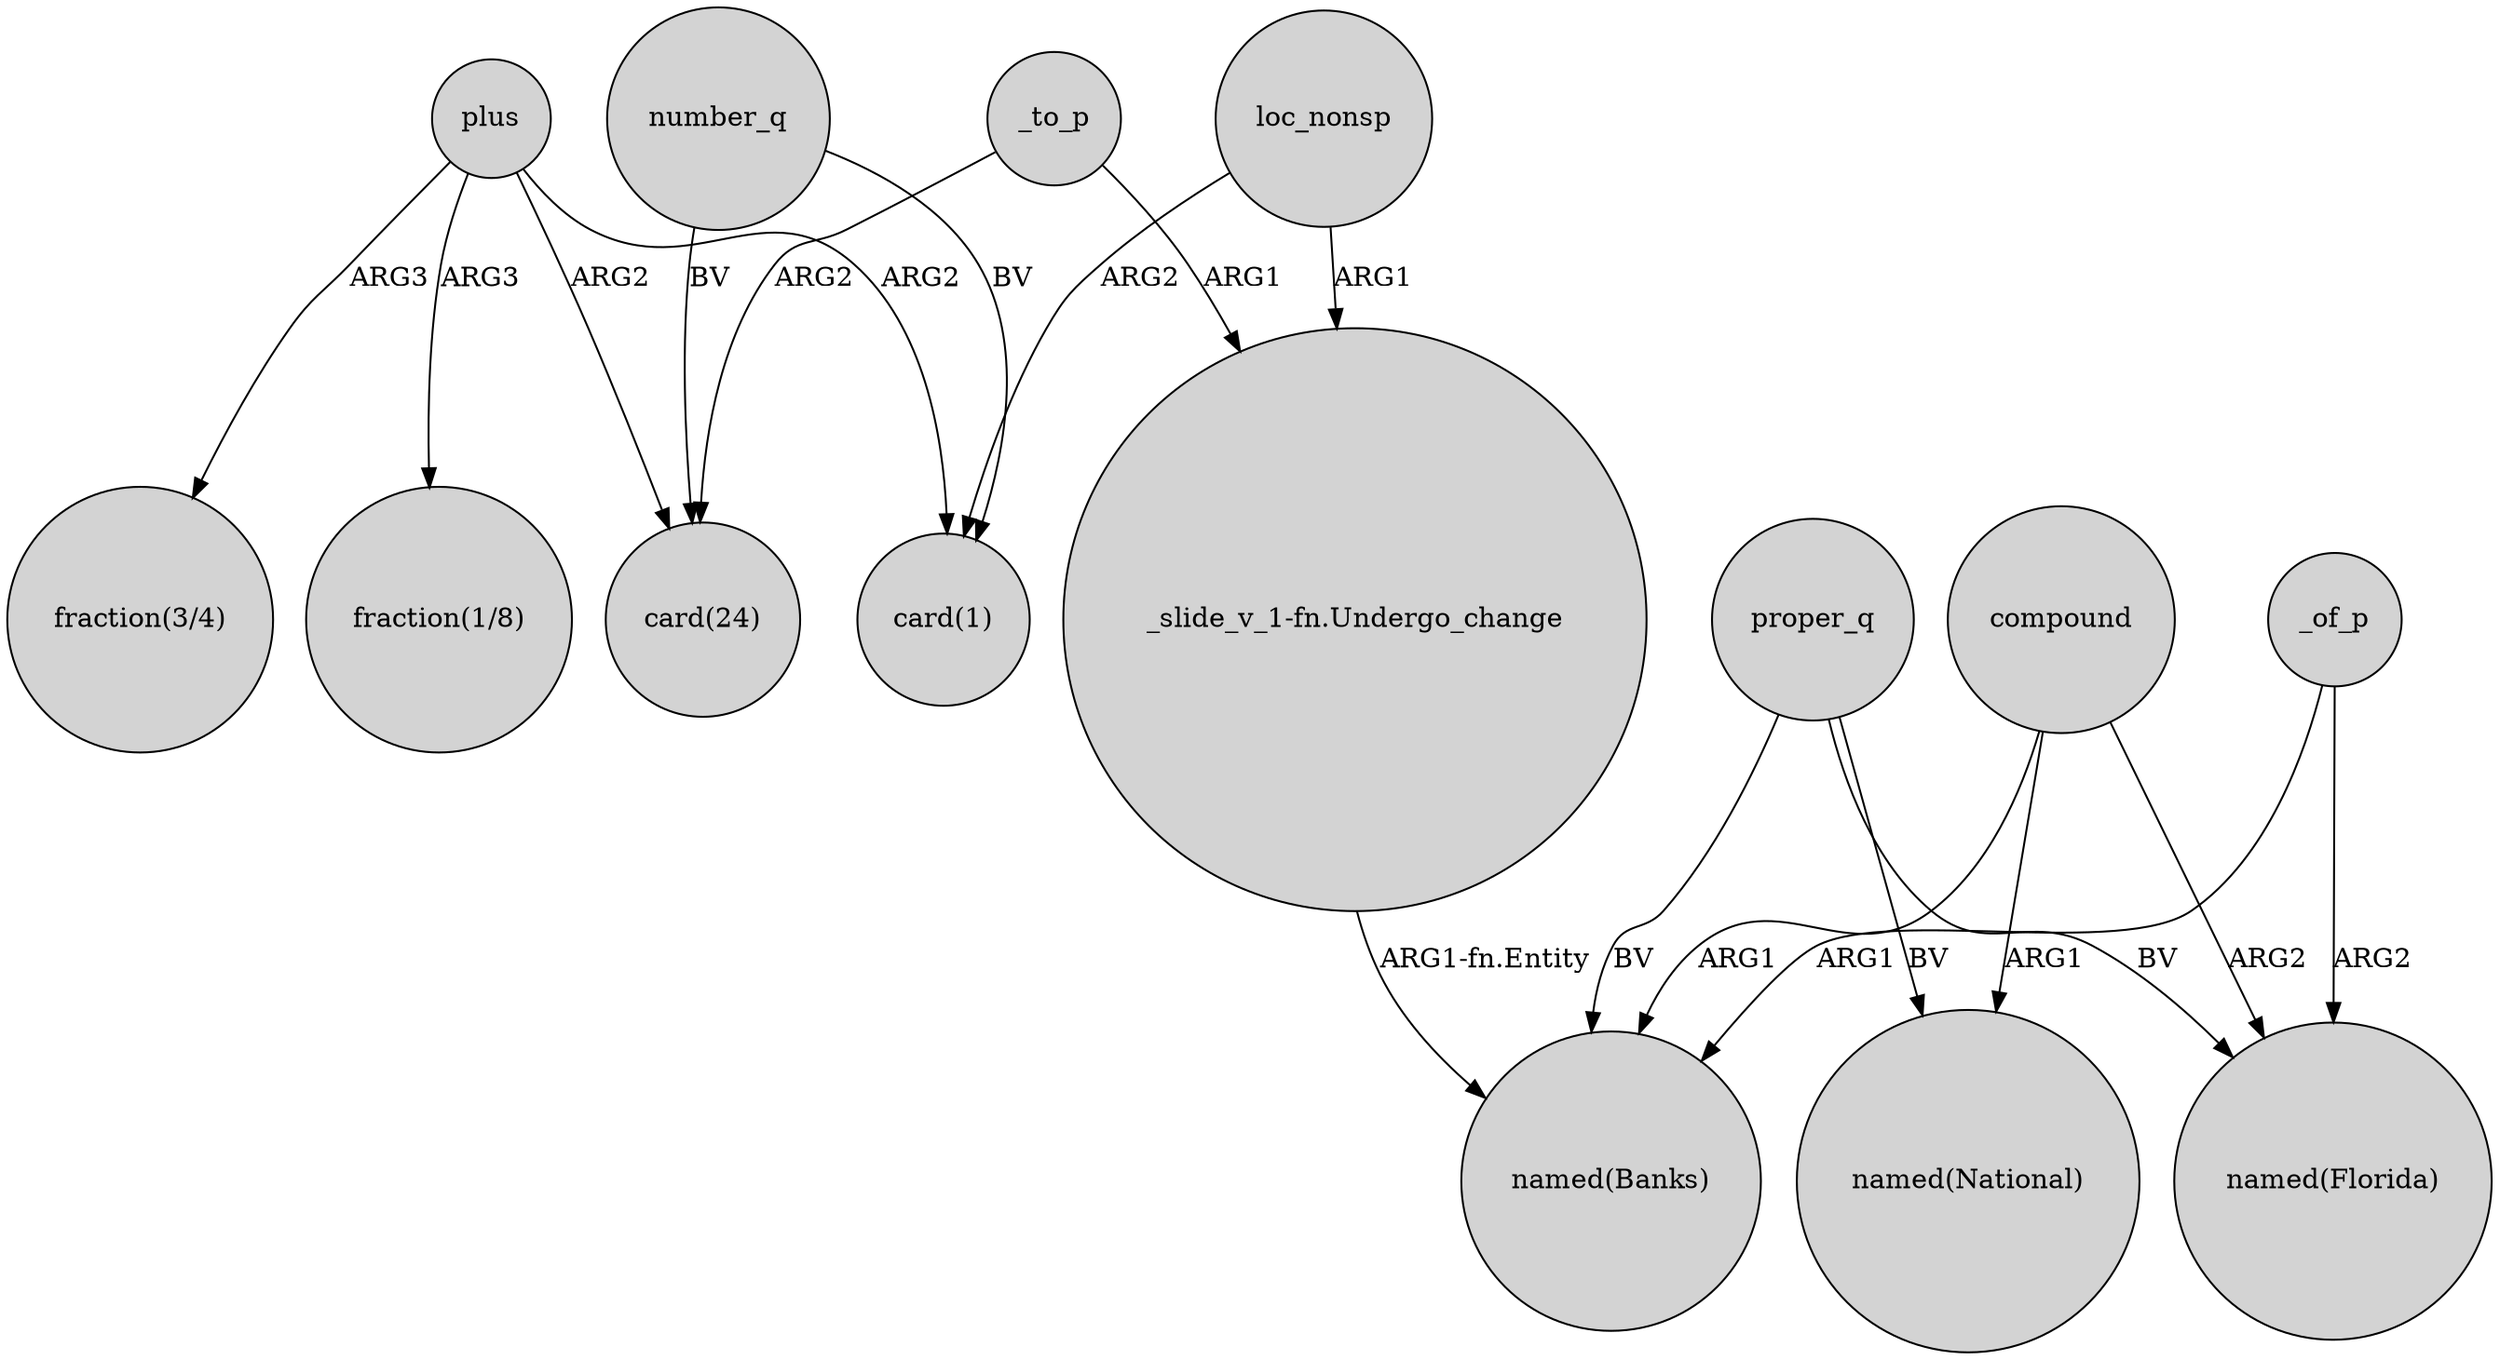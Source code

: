 digraph {
	node [shape=circle style=filled]
	_to_p -> "card(24)" [label=ARG2]
	number_q -> "card(1)" [label=BV]
	_to_p -> "_slide_v_1-fn.Undergo_change" [label=ARG1]
	plus -> "fraction(1/8)" [label=ARG3]
	proper_q -> "named(Banks)" [label=BV]
	plus -> "card(24)" [label=ARG2]
	compound -> "named(Banks)" [label=ARG1]
	loc_nonsp -> "card(1)" [label=ARG2]
	plus -> "card(1)" [label=ARG2]
	_of_p -> "named(Banks)" [label=ARG1]
	compound -> "named(National)" [label=ARG1]
	_of_p -> "named(Florida)" [label=ARG2]
	loc_nonsp -> "_slide_v_1-fn.Undergo_change" [label=ARG1]
	compound -> "named(Florida)" [label=ARG2]
	proper_q -> "named(Florida)" [label=BV]
	number_q -> "card(24)" [label=BV]
	plus -> "fraction(3/4)" [label=ARG3]
	proper_q -> "named(National)" [label=BV]
	"_slide_v_1-fn.Undergo_change" -> "named(Banks)" [label="ARG1-fn.Entity"]
}

